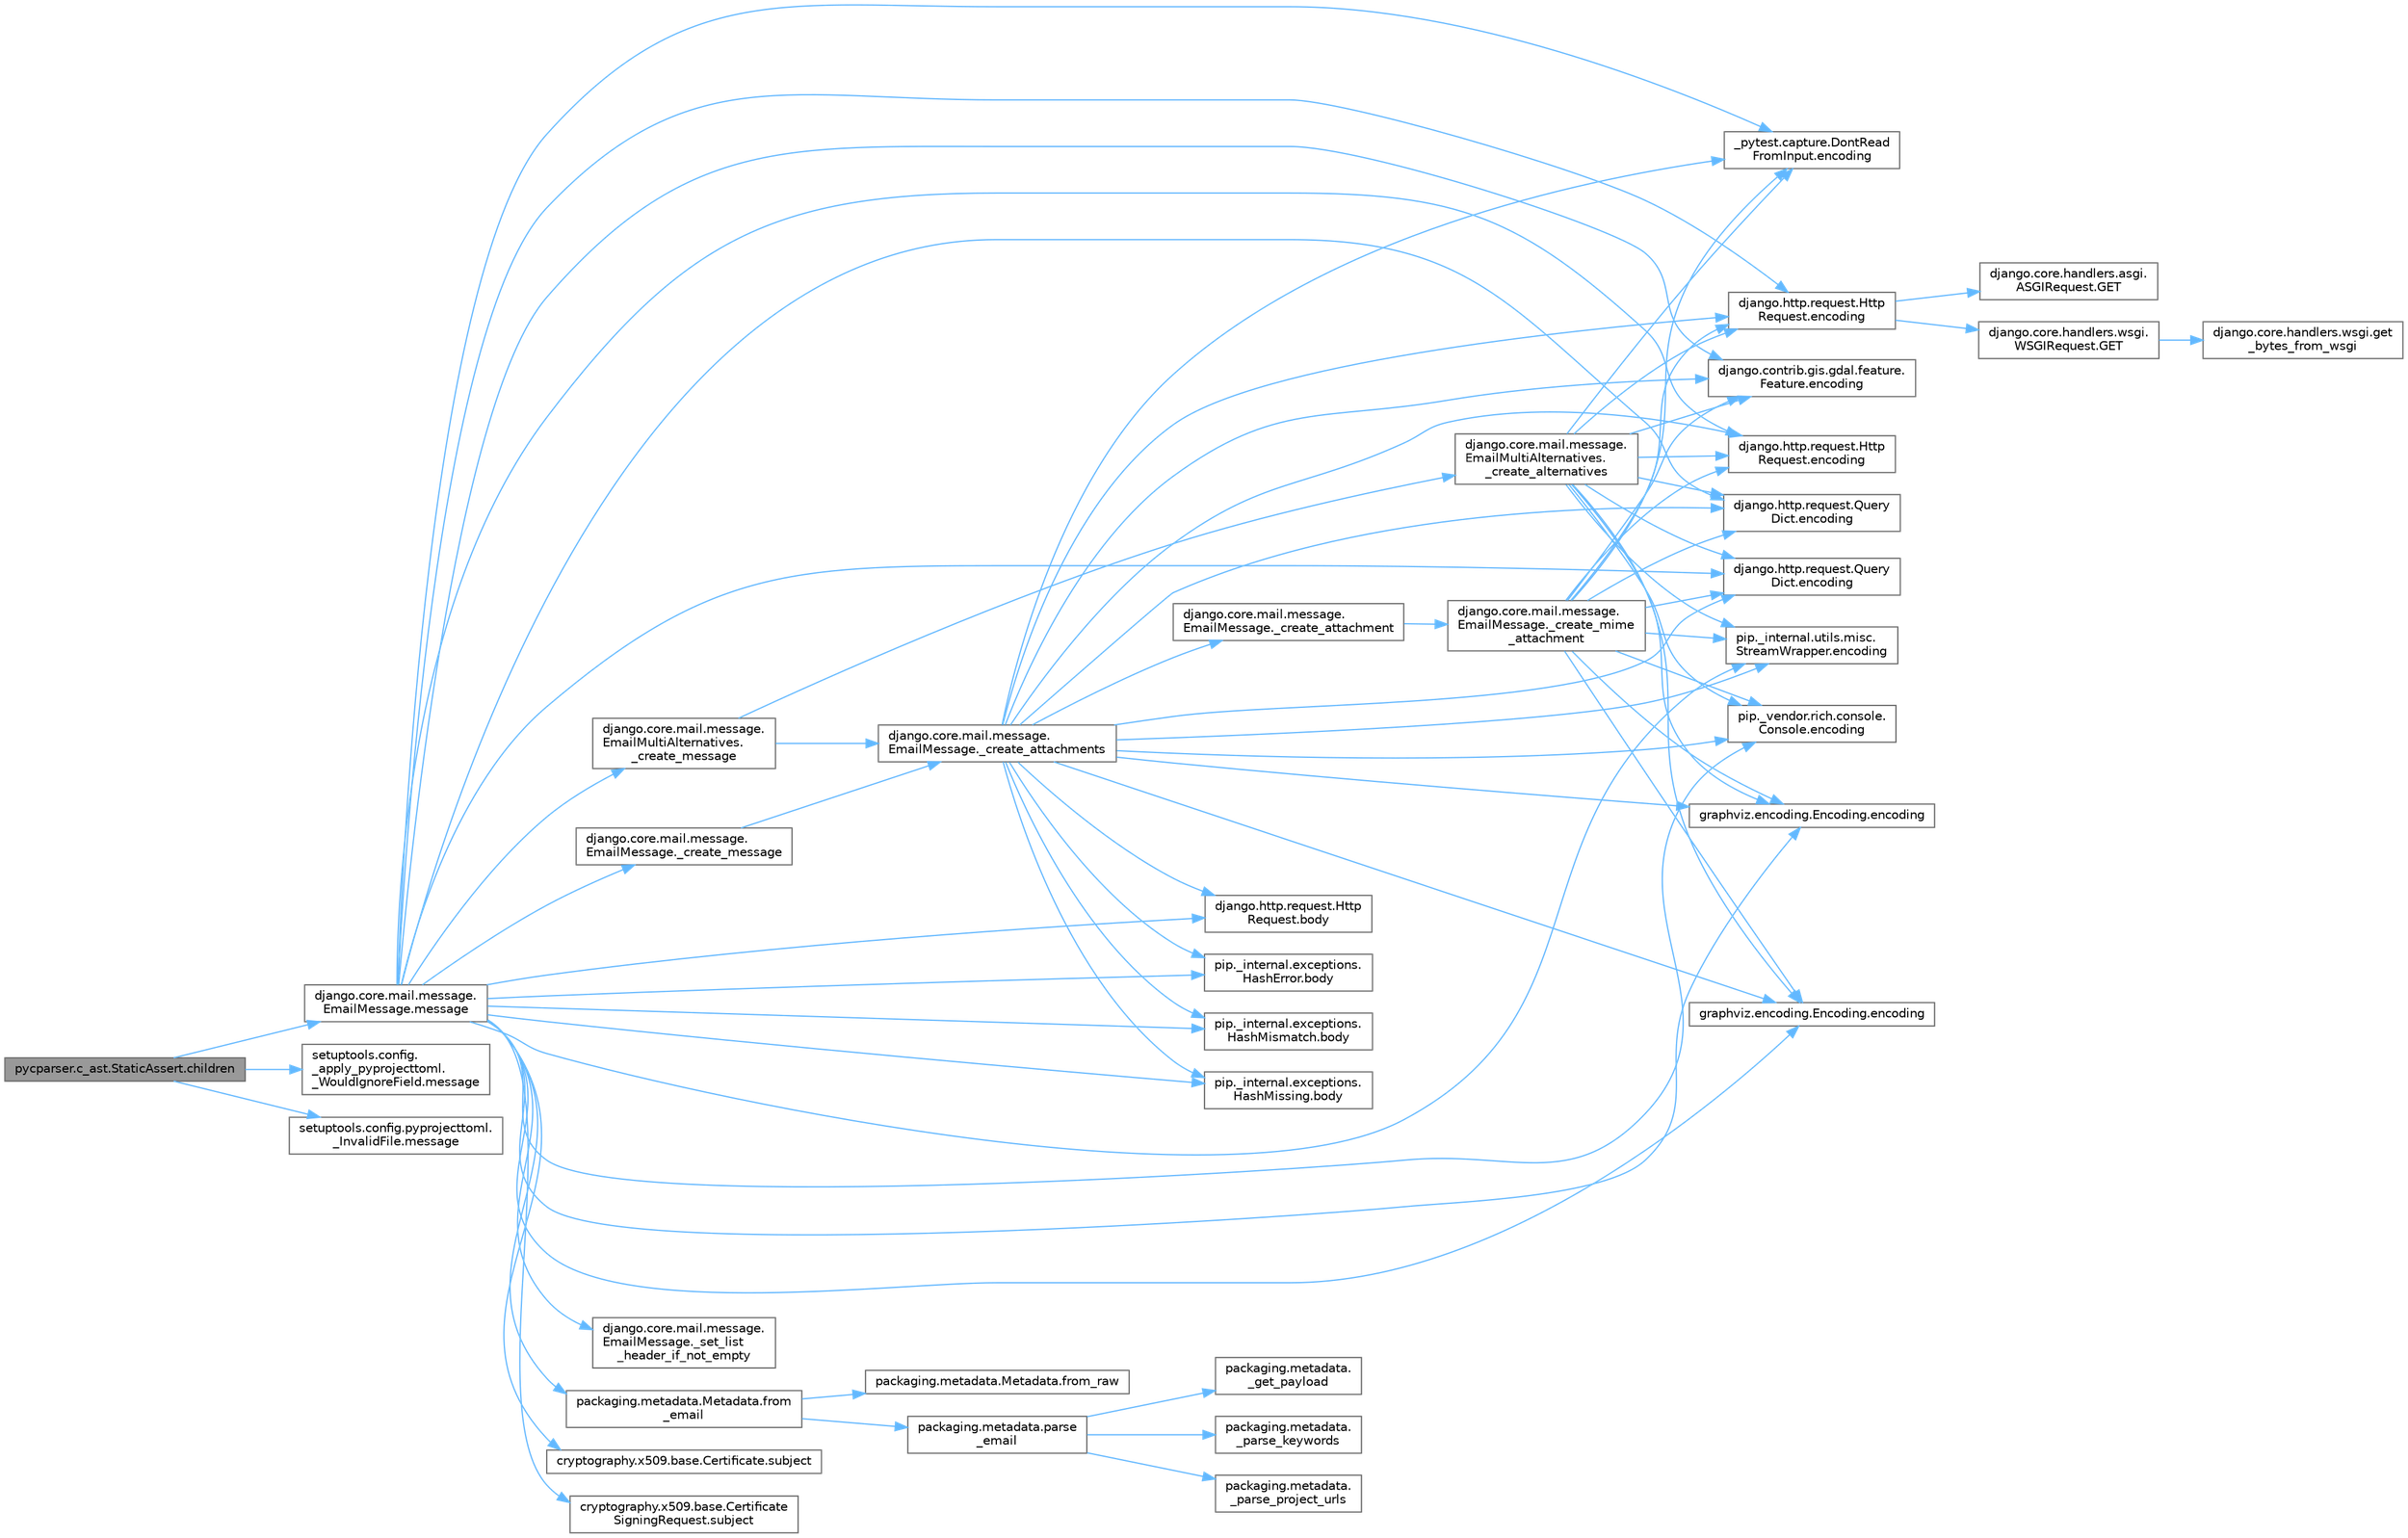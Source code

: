 digraph "pycparser.c_ast.StaticAssert.children"
{
 // LATEX_PDF_SIZE
  bgcolor="transparent";
  edge [fontname=Helvetica,fontsize=10,labelfontname=Helvetica,labelfontsize=10];
  node [fontname=Helvetica,fontsize=10,shape=box,height=0.2,width=0.4];
  rankdir="LR";
  Node1 [id="Node000001",label="pycparser.c_ast.StaticAssert.children",height=0.2,width=0.4,color="gray40", fillcolor="grey60", style="filled", fontcolor="black",tooltip=" "];
  Node1 -> Node2 [id="edge1_Node000001_Node000002",color="steelblue1",style="solid",tooltip=" "];
  Node2 [id="Node000002",label="django.core.mail.message.\lEmailMessage.message",height=0.2,width=0.4,color="grey40", fillcolor="white", style="filled",URL="$classdjango_1_1core_1_1mail_1_1message_1_1_email_message.html#abb0f7b60b3f05b0d374e0d91fc1aa42e",tooltip=" "];
  Node2 -> Node3 [id="edge2_Node000002_Node000003",color="steelblue1",style="solid",tooltip=" "];
  Node3 [id="Node000003",label="django.core.mail.message.\lEmailMessage._create_message",height=0.2,width=0.4,color="grey40", fillcolor="white", style="filled",URL="$classdjango_1_1core_1_1mail_1_1message_1_1_email_message.html#a31c0fbc391763bdd9a5275f8a9188383",tooltip=" "];
  Node3 -> Node4 [id="edge3_Node000003_Node000004",color="steelblue1",style="solid",tooltip=" "];
  Node4 [id="Node000004",label="django.core.mail.message.\lEmailMessage._create_attachments",height=0.2,width=0.4,color="grey40", fillcolor="white", style="filled",URL="$classdjango_1_1core_1_1mail_1_1message_1_1_email_message.html#a6d35a6766f3c50c9ccbb975a1f9a7f37",tooltip=" "];
  Node4 -> Node5 [id="edge4_Node000004_Node000005",color="steelblue1",style="solid",tooltip=" "];
  Node5 [id="Node000005",label="django.core.mail.message.\lEmailMessage._create_attachment",height=0.2,width=0.4,color="grey40", fillcolor="white", style="filled",URL="$classdjango_1_1core_1_1mail_1_1message_1_1_email_message.html#ab0d57692b3697455bf9b449cee27f77e",tooltip=" "];
  Node5 -> Node6 [id="edge5_Node000005_Node000006",color="steelblue1",style="solid",tooltip=" "];
  Node6 [id="Node000006",label="django.core.mail.message.\lEmailMessage._create_mime\l_attachment",height=0.2,width=0.4,color="grey40", fillcolor="white", style="filled",URL="$classdjango_1_1core_1_1mail_1_1message_1_1_email_message.html#afa35e0e5465f876d51ac5868a8d76986",tooltip=" "];
  Node6 -> Node7 [id="edge6_Node000006_Node000007",color="steelblue1",style="solid",tooltip=" "];
  Node7 [id="Node000007",label="_pytest.capture.DontRead\lFromInput.encoding",height=0.2,width=0.4,color="grey40", fillcolor="white", style="filled",URL="$class__pytest_1_1capture_1_1_dont_read_from_input.html#a40a0e1b26db1f2cf579f1ab5d3903097",tooltip=" "];
  Node6 -> Node8 [id="edge7_Node000006_Node000008",color="steelblue1",style="solid",tooltip=" "];
  Node8 [id="Node000008",label="django.contrib.gis.gdal.feature.\lFeature.encoding",height=0.2,width=0.4,color="grey40", fillcolor="white", style="filled",URL="$classdjango_1_1contrib_1_1gis_1_1gdal_1_1feature_1_1_feature.html#a61ef7866406f46787c45d0040e4f2588",tooltip=" "];
  Node6 -> Node9 [id="edge8_Node000006_Node000009",color="steelblue1",style="solid",tooltip=" "];
  Node9 [id="Node000009",label="django.http.request.Http\lRequest.encoding",height=0.2,width=0.4,color="grey40", fillcolor="white", style="filled",URL="$classdjango_1_1http_1_1request_1_1_http_request.html#affc440df209dd1fb33d63b8fce39f3b2",tooltip=" "];
  Node6 -> Node10 [id="edge9_Node000006_Node000010",color="steelblue1",style="solid",tooltip=" "];
  Node10 [id="Node000010",label="django.http.request.Http\lRequest.encoding",height=0.2,width=0.4,color="grey40", fillcolor="white", style="filled",URL="$classdjango_1_1http_1_1request_1_1_http_request.html#a09c32945992a963608d955c2618ead79",tooltip=" "];
  Node10 -> Node11 [id="edge10_Node000010_Node000011",color="steelblue1",style="solid",tooltip=" "];
  Node11 [id="Node000011",label="django.core.handlers.asgi.\lASGIRequest.GET",height=0.2,width=0.4,color="grey40", fillcolor="white", style="filled",URL="$classdjango_1_1core_1_1handlers_1_1asgi_1_1_a_s_g_i_request.html#a22178cf518b0498b12175ee12f8e7706",tooltip=" "];
  Node10 -> Node12 [id="edge11_Node000010_Node000012",color="steelblue1",style="solid",tooltip=" "];
  Node12 [id="Node000012",label="django.core.handlers.wsgi.\lWSGIRequest.GET",height=0.2,width=0.4,color="grey40", fillcolor="white", style="filled",URL="$classdjango_1_1core_1_1handlers_1_1wsgi_1_1_w_s_g_i_request.html#a4167c70bcdd94cc925f4444860678305",tooltip=" "];
  Node12 -> Node13 [id="edge12_Node000012_Node000013",color="steelblue1",style="solid",tooltip=" "];
  Node13 [id="Node000013",label="django.core.handlers.wsgi.get\l_bytes_from_wsgi",height=0.2,width=0.4,color="grey40", fillcolor="white", style="filled",URL="$namespacedjango_1_1core_1_1handlers_1_1wsgi.html#a4327b300038076742d0bb1cb730ea808",tooltip=" "];
  Node6 -> Node14 [id="edge13_Node000006_Node000014",color="steelblue1",style="solid",tooltip=" "];
  Node14 [id="Node000014",label="django.http.request.Query\lDict.encoding",height=0.2,width=0.4,color="grey40", fillcolor="white", style="filled",URL="$classdjango_1_1http_1_1request_1_1_query_dict.html#ae1a9e4aa8ebe4d1dd0aa02e9388b0acd",tooltip=" "];
  Node6 -> Node15 [id="edge14_Node000006_Node000015",color="steelblue1",style="solid",tooltip=" "];
  Node15 [id="Node000015",label="django.http.request.Query\lDict.encoding",height=0.2,width=0.4,color="grey40", fillcolor="white", style="filled",URL="$classdjango_1_1http_1_1request_1_1_query_dict.html#aade836c6d0fadbe21ef181917ca28ea8",tooltip=" "];
  Node6 -> Node16 [id="edge15_Node000006_Node000016",color="steelblue1",style="solid",tooltip=" "];
  Node16 [id="Node000016",label="graphviz.encoding.Encoding.encoding",height=0.2,width=0.4,color="grey40", fillcolor="white", style="filled",URL="$classgraphviz_1_1encoding_1_1_encoding.html#a4be64c43fe62823ffb51d9d4706f3c3d",tooltip=" "];
  Node6 -> Node17 [id="edge16_Node000006_Node000017",color="steelblue1",style="solid",tooltip=" "];
  Node17 [id="Node000017",label="graphviz.encoding.Encoding.encoding",height=0.2,width=0.4,color="grey40", fillcolor="white", style="filled",URL="$classgraphviz_1_1encoding_1_1_encoding.html#ade16bad413f6cc9b3776aa3c580e7251",tooltip=" "];
  Node6 -> Node18 [id="edge17_Node000006_Node000018",color="steelblue1",style="solid",tooltip=" "];
  Node18 [id="Node000018",label="pip._internal.utils.misc.\lStreamWrapper.encoding",height=0.2,width=0.4,color="grey40", fillcolor="white", style="filled",URL="$classpip_1_1__internal_1_1utils_1_1misc_1_1_stream_wrapper.html#ae516d377684b88c1d5ed9b0b670a2a0b",tooltip=" "];
  Node6 -> Node19 [id="edge18_Node000006_Node000019",color="steelblue1",style="solid",tooltip=" "];
  Node19 [id="Node000019",label="pip._vendor.rich.console.\lConsole.encoding",height=0.2,width=0.4,color="grey40", fillcolor="white", style="filled",URL="$classpip_1_1__vendor_1_1rich_1_1console_1_1_console.html#aaa95f0495607d199f34c4ebd90ea1cfe",tooltip=" "];
  Node4 -> Node20 [id="edge19_Node000004_Node000020",color="steelblue1",style="solid",tooltip=" "];
  Node20 [id="Node000020",label="django.http.request.Http\lRequest.body",height=0.2,width=0.4,color="grey40", fillcolor="white", style="filled",URL="$classdjango_1_1http_1_1request_1_1_http_request.html#a0c776b91cea1a69dafe5dce09b6f96f1",tooltip=" "];
  Node4 -> Node21 [id="edge20_Node000004_Node000021",color="steelblue1",style="solid",tooltip=" "];
  Node21 [id="Node000021",label="pip._internal.exceptions.\lHashError.body",height=0.2,width=0.4,color="grey40", fillcolor="white", style="filled",URL="$classpip_1_1__internal_1_1exceptions_1_1_hash_error.html#a8b1a0890122218544dd1a3e23c416431",tooltip=" "];
  Node4 -> Node22 [id="edge21_Node000004_Node000022",color="steelblue1",style="solid",tooltip=" "];
  Node22 [id="Node000022",label="pip._internal.exceptions.\lHashMismatch.body",height=0.2,width=0.4,color="grey40", fillcolor="white", style="filled",URL="$classpip_1_1__internal_1_1exceptions_1_1_hash_mismatch.html#a24c9ffc7b9a48c74ac53439d56a05dc6",tooltip=" "];
  Node4 -> Node23 [id="edge22_Node000004_Node000023",color="steelblue1",style="solid",tooltip=" "];
  Node23 [id="Node000023",label="pip._internal.exceptions.\lHashMissing.body",height=0.2,width=0.4,color="grey40", fillcolor="white", style="filled",URL="$classpip_1_1__internal_1_1exceptions_1_1_hash_missing.html#afe037f000b99010da015d0209089d6dd",tooltip=" "];
  Node4 -> Node7 [id="edge23_Node000004_Node000007",color="steelblue1",style="solid",tooltip=" "];
  Node4 -> Node8 [id="edge24_Node000004_Node000008",color="steelblue1",style="solid",tooltip=" "];
  Node4 -> Node9 [id="edge25_Node000004_Node000009",color="steelblue1",style="solid",tooltip=" "];
  Node4 -> Node10 [id="edge26_Node000004_Node000010",color="steelblue1",style="solid",tooltip=" "];
  Node4 -> Node14 [id="edge27_Node000004_Node000014",color="steelblue1",style="solid",tooltip=" "];
  Node4 -> Node15 [id="edge28_Node000004_Node000015",color="steelblue1",style="solid",tooltip=" "];
  Node4 -> Node16 [id="edge29_Node000004_Node000016",color="steelblue1",style="solid",tooltip=" "];
  Node4 -> Node17 [id="edge30_Node000004_Node000017",color="steelblue1",style="solid",tooltip=" "];
  Node4 -> Node18 [id="edge31_Node000004_Node000018",color="steelblue1",style="solid",tooltip=" "];
  Node4 -> Node19 [id="edge32_Node000004_Node000019",color="steelblue1",style="solid",tooltip=" "];
  Node2 -> Node24 [id="edge33_Node000002_Node000024",color="steelblue1",style="solid",tooltip=" "];
  Node24 [id="Node000024",label="django.core.mail.message.\lEmailMultiAlternatives.\l_create_message",height=0.2,width=0.4,color="grey40", fillcolor="white", style="filled",URL="$classdjango_1_1core_1_1mail_1_1message_1_1_email_multi_alternatives.html#aca1d6cc9e7b907373cbd4e5c9bd635e2",tooltip=" "];
  Node24 -> Node25 [id="edge34_Node000024_Node000025",color="steelblue1",style="solid",tooltip=" "];
  Node25 [id="Node000025",label="django.core.mail.message.\lEmailMultiAlternatives.\l_create_alternatives",height=0.2,width=0.4,color="grey40", fillcolor="white", style="filled",URL="$classdjango_1_1core_1_1mail_1_1message_1_1_email_multi_alternatives.html#af51df7229ed1af2cc1da999cf6928222",tooltip=" "];
  Node25 -> Node7 [id="edge35_Node000025_Node000007",color="steelblue1",style="solid",tooltip=" "];
  Node25 -> Node8 [id="edge36_Node000025_Node000008",color="steelblue1",style="solid",tooltip=" "];
  Node25 -> Node9 [id="edge37_Node000025_Node000009",color="steelblue1",style="solid",tooltip=" "];
  Node25 -> Node10 [id="edge38_Node000025_Node000010",color="steelblue1",style="solid",tooltip=" "];
  Node25 -> Node14 [id="edge39_Node000025_Node000014",color="steelblue1",style="solid",tooltip=" "];
  Node25 -> Node15 [id="edge40_Node000025_Node000015",color="steelblue1",style="solid",tooltip=" "];
  Node25 -> Node16 [id="edge41_Node000025_Node000016",color="steelblue1",style="solid",tooltip=" "];
  Node25 -> Node17 [id="edge42_Node000025_Node000017",color="steelblue1",style="solid",tooltip=" "];
  Node25 -> Node18 [id="edge43_Node000025_Node000018",color="steelblue1",style="solid",tooltip=" "];
  Node25 -> Node19 [id="edge44_Node000025_Node000019",color="steelblue1",style="solid",tooltip=" "];
  Node24 -> Node4 [id="edge45_Node000024_Node000004",color="steelblue1",style="solid",tooltip=" "];
  Node2 -> Node26 [id="edge46_Node000002_Node000026",color="steelblue1",style="solid",tooltip=" "];
  Node26 [id="Node000026",label="django.core.mail.message.\lEmailMessage._set_list\l_header_if_not_empty",height=0.2,width=0.4,color="grey40", fillcolor="white", style="filled",URL="$classdjango_1_1core_1_1mail_1_1message_1_1_email_message.html#aa0e4f6534ae27f4b10b09b55a046a236",tooltip=" "];
  Node2 -> Node20 [id="edge47_Node000002_Node000020",color="steelblue1",style="solid",tooltip=" "];
  Node2 -> Node21 [id="edge48_Node000002_Node000021",color="steelblue1",style="solid",tooltip=" "];
  Node2 -> Node22 [id="edge49_Node000002_Node000022",color="steelblue1",style="solid",tooltip=" "];
  Node2 -> Node23 [id="edge50_Node000002_Node000023",color="steelblue1",style="solid",tooltip=" "];
  Node2 -> Node7 [id="edge51_Node000002_Node000007",color="steelblue1",style="solid",tooltip=" "];
  Node2 -> Node8 [id="edge52_Node000002_Node000008",color="steelblue1",style="solid",tooltip=" "];
  Node2 -> Node9 [id="edge53_Node000002_Node000009",color="steelblue1",style="solid",tooltip=" "];
  Node2 -> Node10 [id="edge54_Node000002_Node000010",color="steelblue1",style="solid",tooltip=" "];
  Node2 -> Node14 [id="edge55_Node000002_Node000014",color="steelblue1",style="solid",tooltip=" "];
  Node2 -> Node15 [id="edge56_Node000002_Node000015",color="steelblue1",style="solid",tooltip=" "];
  Node2 -> Node16 [id="edge57_Node000002_Node000016",color="steelblue1",style="solid",tooltip=" "];
  Node2 -> Node17 [id="edge58_Node000002_Node000017",color="steelblue1",style="solid",tooltip=" "];
  Node2 -> Node18 [id="edge59_Node000002_Node000018",color="steelblue1",style="solid",tooltip=" "];
  Node2 -> Node19 [id="edge60_Node000002_Node000019",color="steelblue1",style="solid",tooltip=" "];
  Node2 -> Node27 [id="edge61_Node000002_Node000027",color="steelblue1",style="solid",tooltip=" "];
  Node27 [id="Node000027",label="packaging.metadata.Metadata.from\l_email",height=0.2,width=0.4,color="grey40", fillcolor="white", style="filled",URL="$classpackaging_1_1metadata_1_1_metadata.html#a2c433c37df31563c6ee884e3d4849122",tooltip=" "];
  Node27 -> Node28 [id="edge62_Node000027_Node000028",color="steelblue1",style="solid",tooltip=" "];
  Node28 [id="Node000028",label="packaging.metadata.Metadata.from_raw",height=0.2,width=0.4,color="grey40", fillcolor="white", style="filled",URL="$classpackaging_1_1metadata_1_1_metadata.html#a7e0bea3fb855c756aee9c327b6090227",tooltip=" "];
  Node27 -> Node29 [id="edge63_Node000027_Node000029",color="steelblue1",style="solid",tooltip=" "];
  Node29 [id="Node000029",label="packaging.metadata.parse\l_email",height=0.2,width=0.4,color="grey40", fillcolor="white", style="filled",URL="$namespacepackaging_1_1metadata.html#a19a5e49f5df080ec4a4e527886631369",tooltip=" "];
  Node29 -> Node30 [id="edge64_Node000029_Node000030",color="steelblue1",style="solid",tooltip=" "];
  Node30 [id="Node000030",label="packaging.metadata.\l_get_payload",height=0.2,width=0.4,color="grey40", fillcolor="white", style="filled",URL="$namespacepackaging_1_1metadata.html#a2af4e8d3842c58791cefb3dbe323683d",tooltip=" "];
  Node29 -> Node31 [id="edge65_Node000029_Node000031",color="steelblue1",style="solid",tooltip=" "];
  Node31 [id="Node000031",label="packaging.metadata.\l_parse_keywords",height=0.2,width=0.4,color="grey40", fillcolor="white", style="filled",URL="$namespacepackaging_1_1metadata.html#a93eb791fe488685f5591ffc787c93eed",tooltip=" "];
  Node29 -> Node32 [id="edge66_Node000029_Node000032",color="steelblue1",style="solid",tooltip=" "];
  Node32 [id="Node000032",label="packaging.metadata.\l_parse_project_urls",height=0.2,width=0.4,color="grey40", fillcolor="white", style="filled",URL="$namespacepackaging_1_1metadata.html#a4c9e259c1cddcded47a2813d62485dae",tooltip=" "];
  Node2 -> Node33 [id="edge67_Node000002_Node000033",color="steelblue1",style="solid",tooltip=" "];
  Node33 [id="Node000033",label="cryptography.x509.base.Certificate.subject",height=0.2,width=0.4,color="grey40", fillcolor="white", style="filled",URL="$classcryptography_1_1x509_1_1base_1_1_certificate.html#a5c172c5f4d8cf4735368777b0a7c2dba",tooltip=" "];
  Node2 -> Node34 [id="edge68_Node000002_Node000034",color="steelblue1",style="solid",tooltip=" "];
  Node34 [id="Node000034",label="cryptography.x509.base.Certificate\lSigningRequest.subject",height=0.2,width=0.4,color="grey40", fillcolor="white", style="filled",URL="$classcryptography_1_1x509_1_1base_1_1_certificate_signing_request.html#a6be5d0fb9d55f4d926f97d4ac4cdfc69",tooltip=" "];
  Node1 -> Node35 [id="edge69_Node000001_Node000035",color="steelblue1",style="solid",tooltip=" "];
  Node35 [id="Node000035",label="setuptools.config.\l_apply_pyprojecttoml.\l_WouldIgnoreField.message",height=0.2,width=0.4,color="grey40", fillcolor="white", style="filled",URL="$classsetuptools_1_1config_1_1__apply__pyprojecttoml_1_1___would_ignore_field.html#a13c1153a032ef35111d6472bbb22dcca",tooltip=" "];
  Node1 -> Node36 [id="edge70_Node000001_Node000036",color="steelblue1",style="solid",tooltip=" "];
  Node36 [id="Node000036",label="setuptools.config.pyprojecttoml.\l_InvalidFile.message",height=0.2,width=0.4,color="grey40", fillcolor="white", style="filled",URL="$classsetuptools_1_1config_1_1pyprojecttoml_1_1___invalid_file.html#a398e369e4a13ceb94b9688aa81173c90",tooltip=" "];
}
